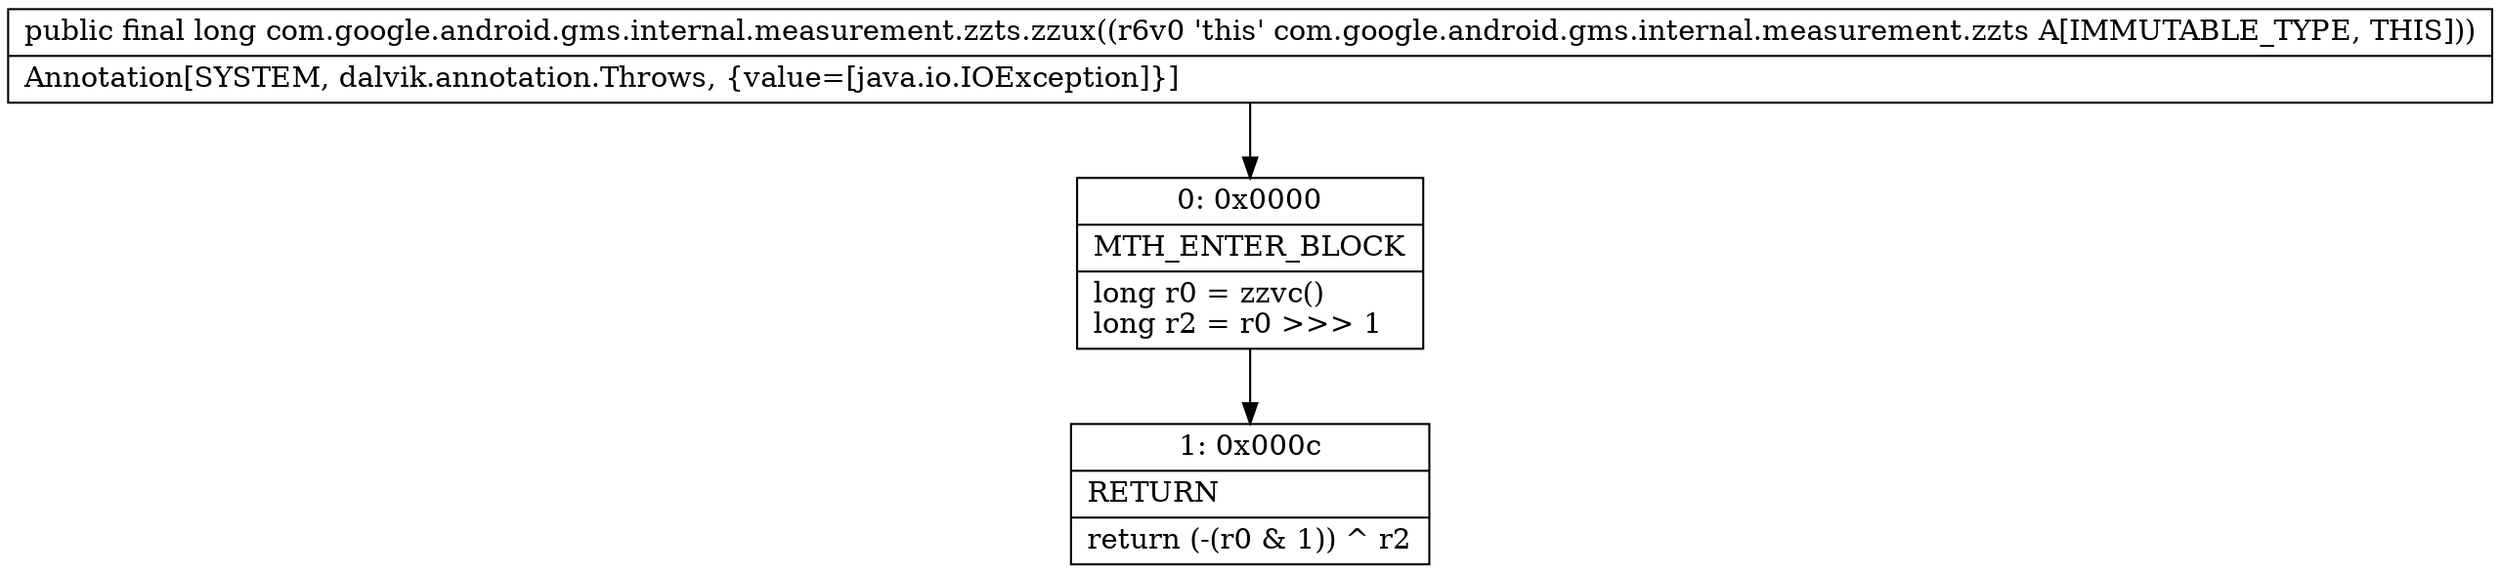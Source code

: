 digraph "CFG forcom.google.android.gms.internal.measurement.zzts.zzux()J" {
Node_0 [shape=record,label="{0\:\ 0x0000|MTH_ENTER_BLOCK\l|long r0 = zzvc()\llong r2 = r0 \>\>\> 1\l}"];
Node_1 [shape=record,label="{1\:\ 0x000c|RETURN\l|return (\-(r0 & 1)) ^ r2\l}"];
MethodNode[shape=record,label="{public final long com.google.android.gms.internal.measurement.zzts.zzux((r6v0 'this' com.google.android.gms.internal.measurement.zzts A[IMMUTABLE_TYPE, THIS]))  | Annotation[SYSTEM, dalvik.annotation.Throws, \{value=[java.io.IOException]\}]\l}"];
MethodNode -> Node_0;
Node_0 -> Node_1;
}

